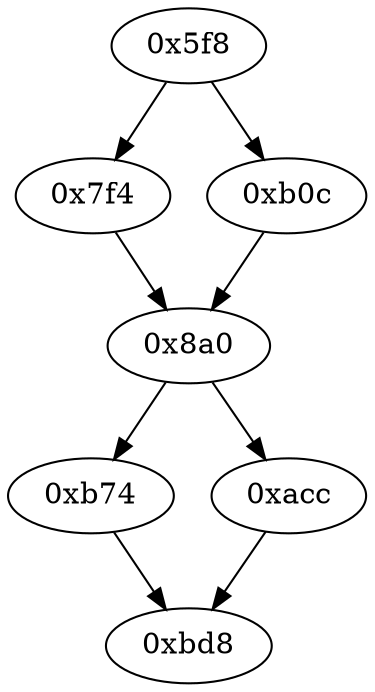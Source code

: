 strict digraph "" {
	graph ["edge"="{}",
		file="/Users/mark/Documents/deobfus-2019-ccs/ALL-CFG/small-programs/1b-1-1-2-2-gt127_eq63_dep-0-0-0/1528_recovered.dot",
		"graph"="{u'file': u'/Users/mark/Documents/deobfus-2019-ccs/ALL-CFG/small-programs/1b-1-1-2-2-gt127_eq63_dep-0-0-0/1528_recovered.dot'}",
		"node"="{u'opcode': u''}"
	];
	"0xbd8"	 [opcode="[u'mov', u'sub', u'pop']"];
	"0x7f4"	 [opcode="[u'ldr', u'ldr', u'ldr', u'ldr', u'mov', u'rsb', u'cmp', u'mvn', u'mov', u'mul', u'mov', u'mvn', u'ldr', u'orr', u'cmn', u'mov', \
u'teq', u'mov', u'mov', u'cmn', u'mov', u'mov', u'b']"];
	"0x8a0"	 [opcode="[u'ldr', u'ldr', u'strb', u'ldr', u'ldr', u'ldr', u'ldr', u'mov', u'sub', u'cmp', u'sub', u'mov', u'add', u'mul', u'mov', u'mvn', \
u'orr', u'cmn', u'mov', u'teq', u'mov', u'mov', u'cmn', u'mov', u'mov', u'b']"];
	"0x7f4" -> "0x8a0";
	"0xb74"	 [opcode="[u'ldr', u'ldr', u'ldr', u'ldr', u'sub', u'sub', u'add', u'mul', u'eor', u'and', u'ldr', u'mov', u'mov', u'ldr', u'cmp', u'mov', \
u'cmp', u'mov', u'mov', u'cmp', u'mov', u'mov', u'teq', u'mov', u'b']"];
	"0x8a0" -> "0xb74";
	"0xacc"	 [opcode="[u'ldr', u'bl', u'mov', u'b']"];
	"0x8a0" -> "0xacc";
	"0x5f8"	 [opcode="[u'push', u'add', u'sub', u'ldr', u'mvn', u'ldrb', u'str', u'ldr', u'ldr', u'str', u'ldr', u'ldr', u'str', u'ldr', u'str', u'ldr', \
u'str', u'ldr', u'ldr', u'ldr', u'ldr', u'str', u'ldr', u'ldr', u'add', u'str', u'ldr', u'add', u'str', u'ldr', u'add', u'str', \
u'str', u'b']"];
	"0x5f8" -> "0x7f4";
	"0xb0c"	 [opcode="[u'ldr', u'mov', u'ldr', u'ldr', u'add', u'sub', u'sub', u'mul', u'mov', u'eor', u'and', u'ldr', u'mov', u'ldr', u'cmp', u'mov', \
u'teq', u'ldr', u'ldr', u'mov', u'cmp', u'mov', u'mov', u'cmp', u'mov', u'b']"];
	"0x5f8" -> "0xb0c";
	"0xb74" -> "0xbd8";
	"0xb0c" -> "0x8a0";
	"0xacc" -> "0xbd8";
}
